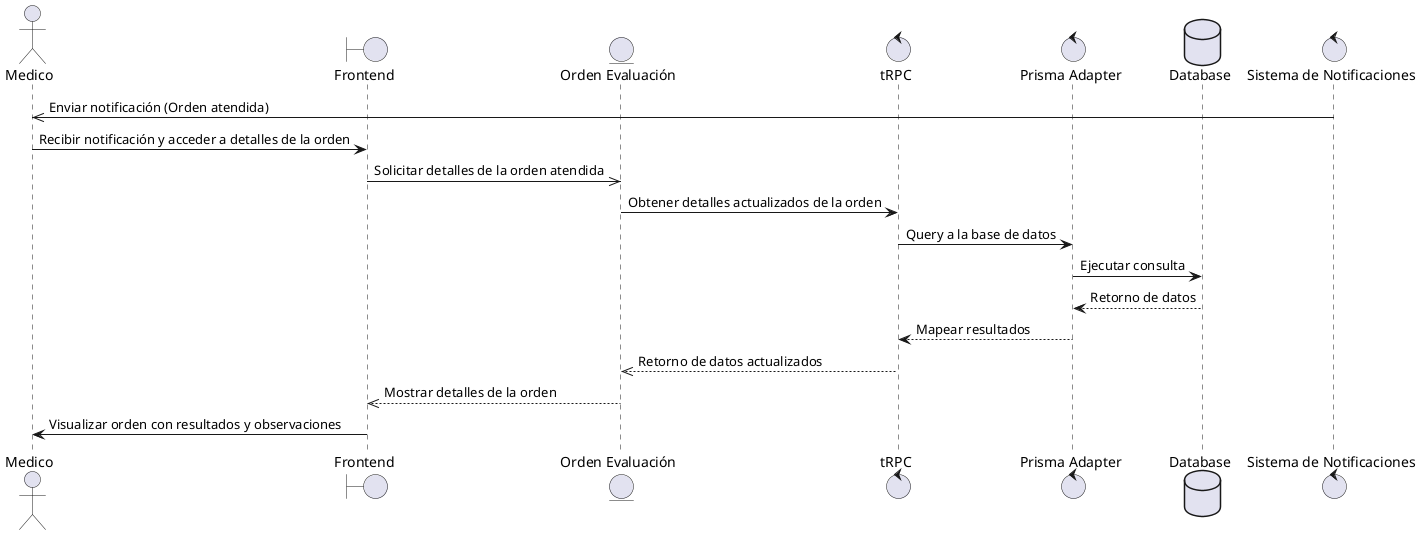 @startuml
actor Medico

boundary "Frontend" as Frontend
entity "Orden Evaluación" as OrdenCtrl
control tRPC
control "Prisma Adapter" as Prisma
database Database
control "Sistema de Notificaciones" as Notif

' --- Notificación al Médico ---
Notif ->> Medico: Enviar notificación (Orden atendida)
Medico -> Frontend: Recibir notificación y acceder a detalles de la orden

' --- Consulta de la Orden Actualizada ---
Frontend ->> OrdenCtrl: Solicitar detalles de la orden atendida
OrdenCtrl -> tRPC: Obtener detalles actualizados de la orden
tRPC -> Prisma: Query a la base de datos
Prisma -> Database: Ejecutar consulta
Database --> Prisma: Retorno de datos
Prisma --> tRPC: Mapear resultados
tRPC -->> OrdenCtrl: Retorno de datos actualizados
OrdenCtrl -->> Frontend: Mostrar detalles de la orden
Frontend -> Medico: Visualizar orden con resultados y observaciones

@enduml
